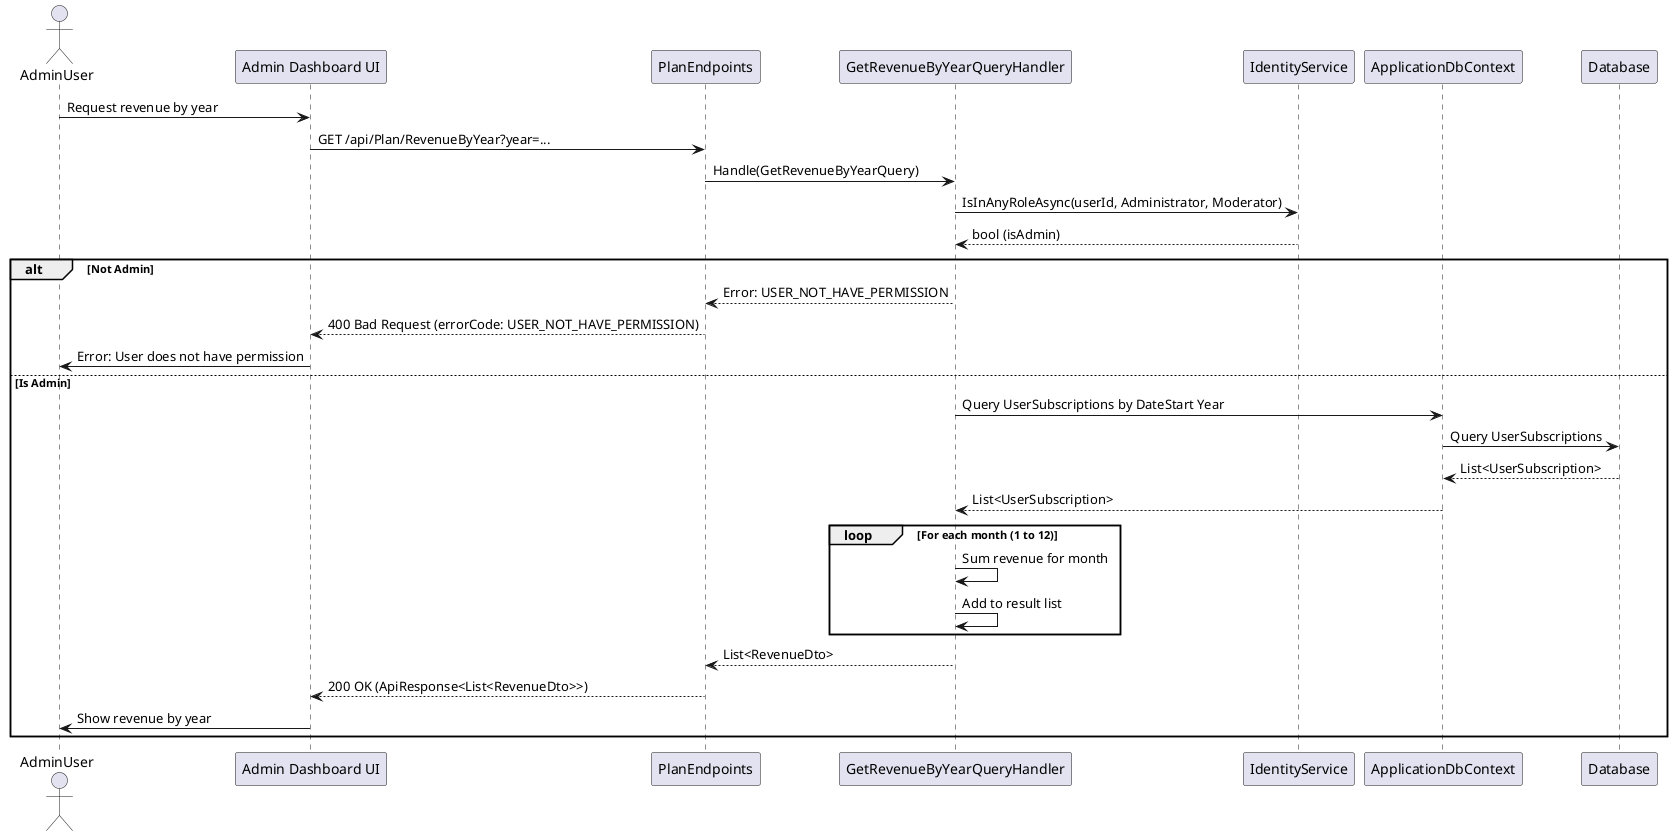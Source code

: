 @startuml
actor AdminUser
participant "Admin Dashboard UI" as UI
participant PlanEndpoints
participant GetRevenueByYearQueryHandler as Handler
participant IdentityService
participant ApplicationDbContext
participant Database

AdminUser -> UI : Request revenue by year
UI -> PlanEndpoints : GET /api/Plan/RevenueByYear?year=...
PlanEndpoints -> Handler : Handle(GetRevenueByYearQuery)
Handler -> IdentityService : IsInAnyRoleAsync(userId, Administrator, Moderator)
IdentityService --> Handler : bool (isAdmin)
alt Not Admin
    Handler --> PlanEndpoints : Error: USER_NOT_HAVE_PERMISSION
    PlanEndpoints --> UI : 400 Bad Request (errorCode: USER_NOT_HAVE_PERMISSION)
    UI -> AdminUser : Error: User does not have permission
else Is Admin
    Handler -> ApplicationDbContext : Query UserSubscriptions by DateStart Year
    ApplicationDbContext -> Database : Query UserSubscriptions
    Database --> ApplicationDbContext : List<UserSubscription>
    ApplicationDbContext --> Handler : List<UserSubscription>
    loop For each month (1 to 12)
        Handler -> Handler : Sum revenue for month
        Handler -> Handler : Add to result list
    end
    Handler --> PlanEndpoints : List<RevenueDto>
    PlanEndpoints --> UI : 200 OK (ApiResponse<List<RevenueDto>>)
    UI -> AdminUser : Show revenue by year
end
@enduml
